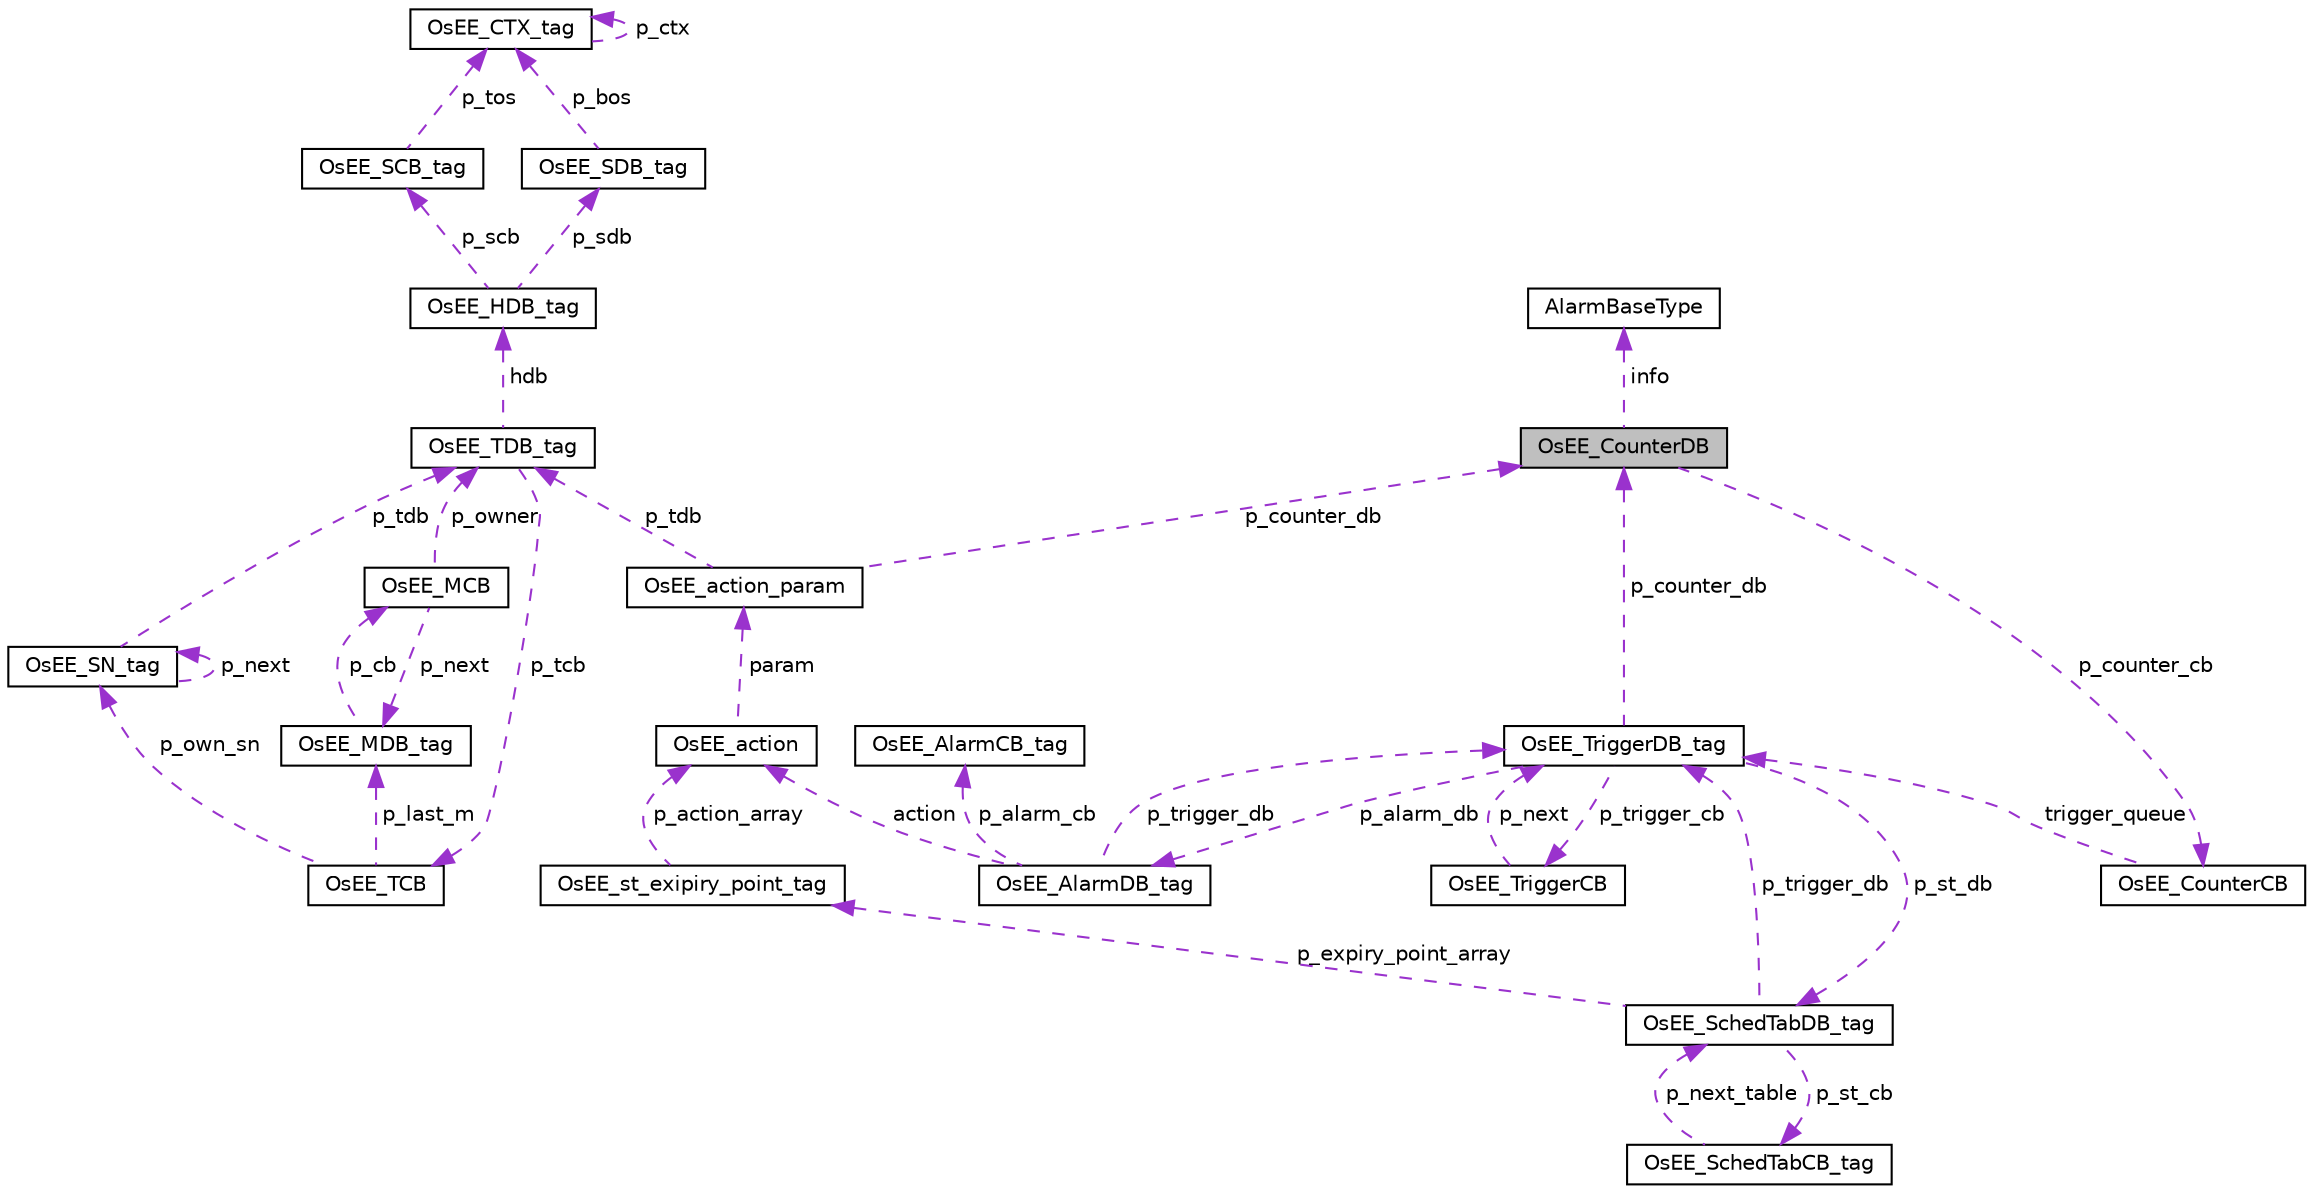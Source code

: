 digraph "OsEE_CounterDB"
{
 // LATEX_PDF_SIZE
  edge [fontname="Helvetica",fontsize="10",labelfontname="Helvetica",labelfontsize="10"];
  node [fontname="Helvetica",fontsize="10",shape=record];
  Node1 [label="OsEE_CounterDB",height=0.2,width=0.4,color="black", fillcolor="grey75", style="filled", fontcolor="black",tooltip="Counter descriptor block."];
  Node2 -> Node1 [dir="back",color="darkorchid3",fontsize="10",style="dashed",label=" info" ,fontname="Helvetica"];
  Node2 [label="AlarmBaseType",height=0.2,width=0.4,color="black", fillcolor="white", style="filled",URL="$structAlarmBaseType.html",tooltip="The AlarmBaseType stores information about a counter."];
  Node3 -> Node1 [dir="back",color="darkorchid3",fontsize="10",style="dashed",label=" p_counter_cb" ,fontname="Helvetica"];
  Node3 [label="OsEE_CounterCB",height=0.2,width=0.4,color="black", fillcolor="white", style="filled",URL="$structOsEE__CounterCB.html",tooltip="Counter Control Block."];
  Node4 -> Node3 [dir="back",color="darkorchid3",fontsize="10",style="dashed",label=" trigger_queue" ,fontname="Helvetica"];
  Node4 [label="OsEE_TriggerDB_tag",height=0.2,width=0.4,color="black", fillcolor="white", style="filled",URL="$structOsEE__TriggerDB__tag.html",tooltip="Trigger Descriptor Block is the elemnt containing the information of Alarms and Schedule Tables."];
  Node5 -> Node4 [dir="back",color="darkorchid3",fontsize="10",style="dashed",label=" p_trigger_cb" ,fontname="Helvetica"];
  Node5 [label="OsEE_TriggerCB",height=0.2,width=0.4,color="black", fillcolor="white", style="filled",URL="$structOsEE__TriggerCB.html",tooltip="The Trigger Countrol Block is the element in the trigger queue that records when the next trigger is ..."];
  Node4 -> Node5 [dir="back",color="darkorchid3",fontsize="10",style="dashed",label=" p_next" ,fontname="Helvetica"];
  Node6 -> Node4 [dir="back",color="darkorchid3",fontsize="10",style="dashed",label=" p_st_db" ,fontname="Helvetica"];
  Node6 [label="OsEE_SchedTabDB_tag",height=0.2,width=0.4,color="black", fillcolor="white", style="filled",URL="$structOsEE__SchedTabDB__tag.html",tooltip="This is the data structure used to describe the constant part of a schedule table."];
  Node4 -> Node6 [dir="back",color="darkorchid3",fontsize="10",style="dashed",label=" p_trigger_db" ,fontname="Helvetica"];
  Node7 -> Node6 [dir="back",color="darkorchid3",fontsize="10",style="dashed",label=" p_st_cb" ,fontname="Helvetica"];
  Node7 [label="OsEE_SchedTabCB_tag",height=0.2,width=0.4,color="black", fillcolor="white", style="filled",URL="$structOsEE__SchedTabCB__tag.html",tooltip="Data structure to store RAM informations needed by schedule tables."];
  Node6 -> Node7 [dir="back",color="darkorchid3",fontsize="10",style="dashed",label=" p_next_table" ,fontname="Helvetica"];
  Node8 -> Node6 [dir="back",color="darkorchid3",fontsize="10",style="dashed",label=" p_expiry_point_array" ,fontname="Helvetica"];
  Node8 [label="OsEE_st_exipiry_point_tag",height=0.2,width=0.4,color="black", fillcolor="white", style="filled",URL="$structOsEE__st__exipiry__point__tag.html",tooltip="Structures that hold the information related to an expiry point."];
  Node9 -> Node8 [dir="back",color="darkorchid3",fontsize="10",style="dashed",label=" p_action_array" ,fontname="Helvetica"];
  Node9 [label="OsEE_action",height=0.2,width=0.4,color="black", fillcolor="white", style="filled",URL="$structOsEE__action.html",tooltip="Notification data structure for Alarms and Schedule Tables."];
  Node10 -> Node9 [dir="back",color="darkorchid3",fontsize="10",style="dashed",label=" param" ,fontname="Helvetica"];
  Node10 [label="OsEE_action_param",height=0.2,width=0.4,color="black", fillcolor="white", style="filled",URL="$structOsEE__action__param.html",tooltip="Parameters of an Alarm/Schedule Table expiration (function callback, task, event mask,..."];
  Node11 -> Node10 [dir="back",color="darkorchid3",fontsize="10",style="dashed",label=" p_tdb" ,fontname="Helvetica"];
  Node11 [label="OsEE_TDB_tag",height=0.2,width=0.4,color="black", fillcolor="white", style="filled",URL="$structOsEE__TDB__tag.html",tooltip="The Task Descriptor Block."];
  Node12 -> Node11 [dir="back",color="darkorchid3",fontsize="10",style="dashed",label=" p_tcb" ,fontname="Helvetica"];
  Node12 [label="OsEE_TCB",height=0.2,width=0.4,color="black", fillcolor="white", style="filled",URL="$structOsEE__TCB.html",tooltip="The Task Control Block."];
  Node13 -> Node12 [dir="back",color="darkorchid3",fontsize="10",style="dashed",label=" p_own_sn" ,fontname="Helvetica"];
  Node13 [label="OsEE_SN_tag",height=0.2,width=0.4,color="black", fillcolor="white", style="filled",URL="$structOsEE__SN__tag.html",tooltip="Scheduler node data structure."];
  Node13 -> Node13 [dir="back",color="darkorchid3",fontsize="10",style="dashed",label=" p_next" ,fontname="Helvetica"];
  Node11 -> Node13 [dir="back",color="darkorchid3",fontsize="10",style="dashed",label=" p_tdb" ,fontname="Helvetica"];
  Node14 -> Node12 [dir="back",color="darkorchid3",fontsize="10",style="dashed",label=" p_last_m" ,fontname="Helvetica"];
  Node14 [label="OsEE_MDB_tag",height=0.2,width=0.4,color="black", fillcolor="white", style="filled",URL="$structOsEE__MDB__tag.html",tooltip="Mutual exclusion descriptor block."];
  Node15 -> Node14 [dir="back",color="darkorchid3",fontsize="10",style="dashed",label=" p_cb" ,fontname="Helvetica"];
  Node15 [label="OsEE_MCB",height=0.2,width=0.4,color="black", fillcolor="white", style="filled",URL="$structOsEE__MCB.html",tooltip="Mutual exclusion control block."];
  Node11 -> Node15 [dir="back",color="darkorchid3",fontsize="10",style="dashed",label=" p_owner" ,fontname="Helvetica"];
  Node14 -> Node15 [dir="back",color="darkorchid3",fontsize="10",style="dashed",label=" p_next" ,fontname="Helvetica"];
  Node16 -> Node11 [dir="back",color="darkorchid3",fontsize="10",style="dashed",label=" hdb" ,fontname="Helvetica"];
  Node16 [label="OsEE_HDB_tag",height=0.2,width=0.4,color="black", fillcolor="white", style="filled",URL="$structOsEE__HDB__tag.html",tooltip=" "];
  Node17 -> Node16 [dir="back",color="darkorchid3",fontsize="10",style="dashed",label=" p_scb" ,fontname="Helvetica"];
  Node17 [label="OsEE_SCB_tag",height=0.2,width=0.4,color="black", fillcolor="white", style="filled",URL="$structOsEE__SCB__tag.html",tooltip=" "];
  Node18 -> Node17 [dir="back",color="darkorchid3",fontsize="10",style="dashed",label=" p_tos" ,fontname="Helvetica"];
  Node18 [label="OsEE_CTX_tag",height=0.2,width=0.4,color="black", fillcolor="white", style="filled",URL="$structOsEE__CTX__tag.html",tooltip=" "];
  Node18 -> Node18 [dir="back",color="darkorchid3",fontsize="10",style="dashed",label=" p_ctx" ,fontname="Helvetica"];
  Node19 -> Node16 [dir="back",color="darkorchid3",fontsize="10",style="dashed",label=" p_sdb" ,fontname="Helvetica"];
  Node19 [label="OsEE_SDB_tag",height=0.2,width=0.4,color="black", fillcolor="white", style="filled",URL="$structOsEE__SDB__tag.html",tooltip=" "];
  Node18 -> Node19 [dir="back",color="darkorchid3",fontsize="10",style="dashed",label=" p_bos" ,fontname="Helvetica"];
  Node1 -> Node10 [dir="back",color="darkorchid3",fontsize="10",style="dashed",label=" p_counter_db" ,fontname="Helvetica"];
  Node20 -> Node4 [dir="back",color="darkorchid3",fontsize="10",style="dashed",label=" p_alarm_db" ,fontname="Helvetica"];
  Node20 [label="OsEE_AlarmDB_tag",height=0.2,width=0.4,color="black", fillcolor="white", style="filled",URL="$structOsEE__AlarmDB__tag.html",tooltip="Alarm descriptor block."];
  Node4 -> Node20 [dir="back",color="darkorchid3",fontsize="10",style="dashed",label=" p_trigger_db" ,fontname="Helvetica"];
  Node9 -> Node20 [dir="back",color="darkorchid3",fontsize="10",style="dashed",label=" action" ,fontname="Helvetica"];
  Node21 -> Node20 [dir="back",color="darkorchid3",fontsize="10",style="dashed",label=" p_alarm_cb" ,fontname="Helvetica"];
  Node21 [label="OsEE_AlarmCB_tag",height=0.2,width=0.4,color="black", fillcolor="white", style="filled",URL="$structOsEE__AlarmCB__tag.html",tooltip="Alarm Control Block."];
  Node1 -> Node4 [dir="back",color="darkorchid3",fontsize="10",style="dashed",label=" p_counter_db" ,fontname="Helvetica"];
}
